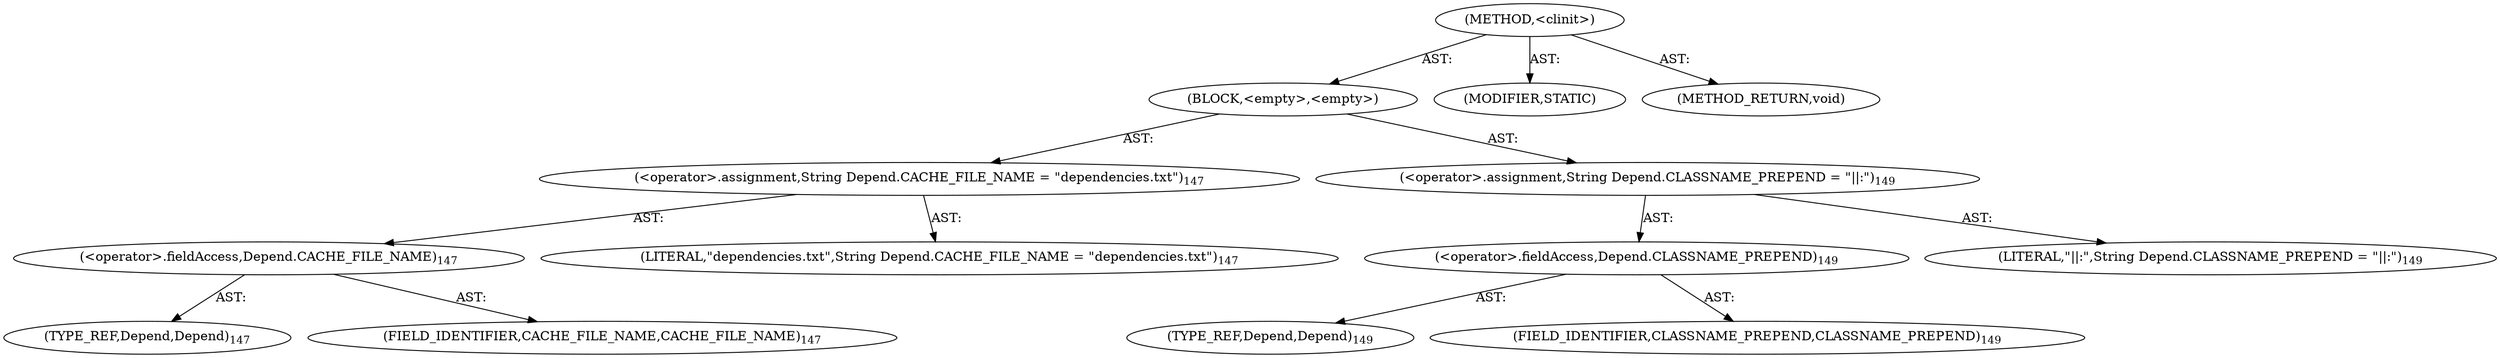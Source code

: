 digraph "&lt;clinit&gt;" {  
"111669149720" [label = <(METHOD,&lt;clinit&gt;)> ]
"25769803899" [label = <(BLOCK,&lt;empty&gt;,&lt;empty&gt;)> ]
"30064771796" [label = <(&lt;operator&gt;.assignment,String Depend.CACHE_FILE_NAME = &quot;dependencies.txt&quot;)<SUB>147</SUB>> ]
"30064771797" [label = <(&lt;operator&gt;.fieldAccess,Depend.CACHE_FILE_NAME)<SUB>147</SUB>> ]
"180388626466" [label = <(TYPE_REF,Depend,Depend)<SUB>147</SUB>> ]
"55834574980" [label = <(FIELD_IDENTIFIER,CACHE_FILE_NAME,CACHE_FILE_NAME)<SUB>147</SUB>> ]
"90194313341" [label = <(LITERAL,&quot;dependencies.txt&quot;,String Depend.CACHE_FILE_NAME = &quot;dependencies.txt&quot;)<SUB>147</SUB>> ]
"30064771798" [label = <(&lt;operator&gt;.assignment,String Depend.CLASSNAME_PREPEND = &quot;||:&quot;)<SUB>149</SUB>> ]
"30064771799" [label = <(&lt;operator&gt;.fieldAccess,Depend.CLASSNAME_PREPEND)<SUB>149</SUB>> ]
"180388626467" [label = <(TYPE_REF,Depend,Depend)<SUB>149</SUB>> ]
"55834574981" [label = <(FIELD_IDENTIFIER,CLASSNAME_PREPEND,CLASSNAME_PREPEND)<SUB>149</SUB>> ]
"90194313342" [label = <(LITERAL,&quot;||:&quot;,String Depend.CLASSNAME_PREPEND = &quot;||:&quot;)<SUB>149</SUB>> ]
"133143986244" [label = <(MODIFIER,STATIC)> ]
"128849018904" [label = <(METHOD_RETURN,void)> ]
  "111669149720" -> "25769803899"  [ label = "AST: "] 
  "111669149720" -> "133143986244"  [ label = "AST: "] 
  "111669149720" -> "128849018904"  [ label = "AST: "] 
  "25769803899" -> "30064771796"  [ label = "AST: "] 
  "25769803899" -> "30064771798"  [ label = "AST: "] 
  "30064771796" -> "30064771797"  [ label = "AST: "] 
  "30064771796" -> "90194313341"  [ label = "AST: "] 
  "30064771797" -> "180388626466"  [ label = "AST: "] 
  "30064771797" -> "55834574980"  [ label = "AST: "] 
  "30064771798" -> "30064771799"  [ label = "AST: "] 
  "30064771798" -> "90194313342"  [ label = "AST: "] 
  "30064771799" -> "180388626467"  [ label = "AST: "] 
  "30064771799" -> "55834574981"  [ label = "AST: "] 
}
